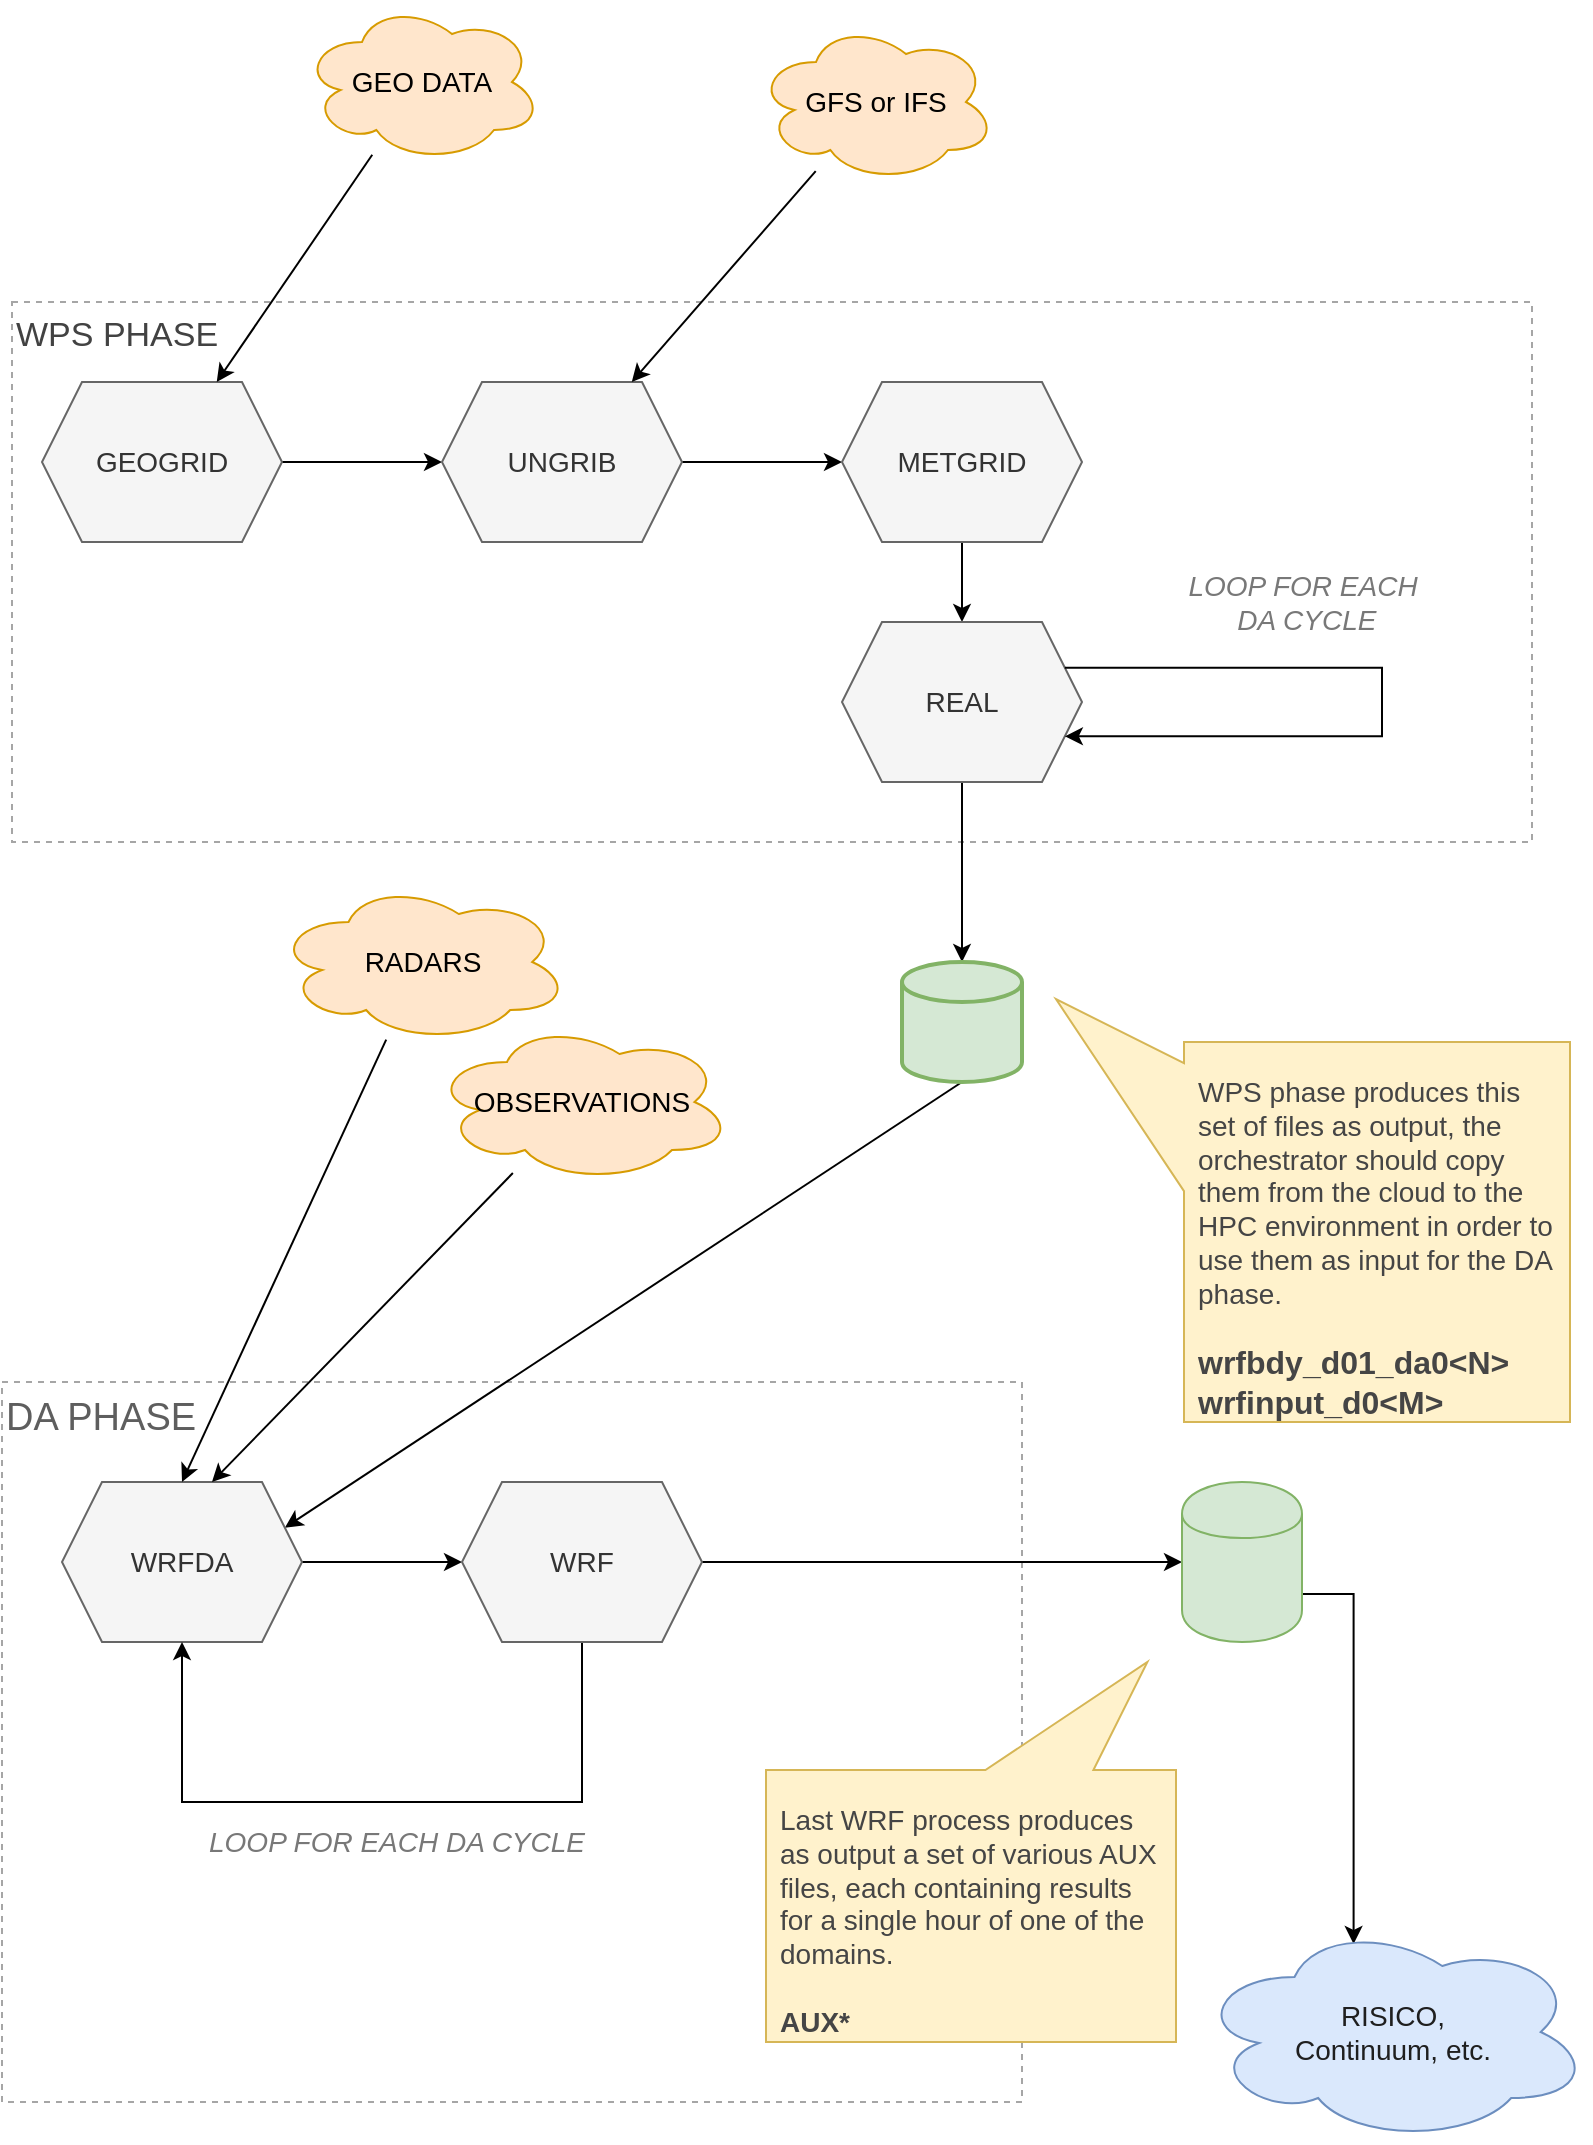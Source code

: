 <mxfile version="23.1.5" type="device">
  <diagram id="S2wTtjFpLe0GDu7HND0W" name="Page-1">
    <mxGraphModel dx="1434" dy="769" grid="1" gridSize="10" guides="1" tooltips="1" connect="1" arrows="1" fold="1" page="1" pageScale="1" pageWidth="850" pageHeight="1100" math="0" shadow="0">
      <root>
        <mxCell id="0" />
        <mxCell id="1" parent="0" />
        <mxCell id="fU0-VgSZ7xX_Alot_kdX-5" value="&lt;font style=&quot;font-size: 19px&quot; color=&quot;#5e5e5e&quot;&gt;DA PHASE&lt;/font&gt;" style="rounded=0;whiteSpace=wrap;html=1;dashed=1;strokeColor=#A6A6A6;align=left;verticalAlign=top;fontColor=#CFCFCF;" parent="1" vertex="1">
          <mxGeometry x="43" y="710" width="510" height="360" as="geometry" />
        </mxCell>
        <mxCell id="fU0-VgSZ7xX_Alot_kdX-4" value="&lt;font color=&quot;#424242&quot; style=&quot;font-size: 17px&quot;&gt;WPS PHASE&lt;/font&gt;" style="rounded=0;whiteSpace=wrap;html=1;dashed=1;strokeColor=#A6A6A6;align=left;verticalAlign=top;fontColor=#CFCFCF;" parent="1" vertex="1">
          <mxGeometry x="48" y="170" width="760" height="270" as="geometry" />
        </mxCell>
        <mxCell id="fU0-VgSZ7xX_Alot_kdX-6" value="&lt;div style=&quot;font-size: 14px&quot;&gt;&lt;font color=&quot;#454545&quot; style=&quot;font-size: 14px&quot;&gt;WPS phase produces this set of files as output, the orchestrator should copy them from the cloud to the HPC environment in order to use them as input for the DA phase.&lt;/font&gt;&lt;/div&gt;&lt;div style=&quot;font-size: 14px&quot;&gt;&lt;font color=&quot;#454545&quot; style=&quot;font-size: 14px&quot;&gt;&lt;br style=&quot;font-size: 14px&quot;&gt;&lt;/font&gt;&lt;/div&gt;&lt;div style=&quot;font-size: 16px&quot;&gt;&lt;font color=&quot;#454545&quot; style=&quot;font-size: 16px&quot;&gt;&lt;b&gt;wrfbdy_d01_da0&amp;lt;N&amp;gt;&lt;/b&gt;&lt;/font&gt;&lt;/div&gt;&lt;div style=&quot;font-size: 16px&quot;&gt;&lt;span style=&quot;color: rgb(69 , 69 , 69)&quot;&gt;&lt;b&gt;&lt;font style=&quot;font-size: 16px&quot;&gt;wrfinput_d0&amp;lt;M&amp;gt;&lt;/font&gt;&lt;/b&gt;&lt;/span&gt;&lt;/div&gt;" style="whiteSpace=wrap;html=1;shape=mxgraph.basic.rectCallout;dx=42.57;dy=64;boundedLbl=1;align=left;fontSize=14;strokeColor=#d6b656;spacingTop=10;spacingLeft=5;direction=south;spacingBottom=10;spacingRight=5;verticalAlign=top;fillColor=#fff2cc;" parent="1" vertex="1">
          <mxGeometry x="570" y="540" width="257" height="190" as="geometry" />
        </mxCell>
        <mxCell id="fU0-VgSZ7xX_Alot_kdX-9" value="" style="edgeStyle=orthogonalEdgeStyle;rounded=0;orthogonalLoop=1;jettySize=auto;html=1;fontSize=14;fontColor=#616161;" parent="1" source="fU0-VgSZ7xX_Alot_kdX-7" target="fU0-VgSZ7xX_Alot_kdX-8" edge="1">
          <mxGeometry relative="1" as="geometry" />
        </mxCell>
        <mxCell id="fU0-VgSZ7xX_Alot_kdX-7" value="GEOGRID" style="shape=hexagon;perimeter=hexagonPerimeter2;whiteSpace=wrap;html=1;fixedSize=1;strokeColor=#666666;fontSize=14;align=center;fontColor=#333333;fillColor=#f5f5f5;" parent="1" vertex="1">
          <mxGeometry x="63" y="210" width="120" height="80" as="geometry" />
        </mxCell>
        <mxCell id="fU0-VgSZ7xX_Alot_kdX-11" value="" style="edgeStyle=orthogonalEdgeStyle;rounded=0;orthogonalLoop=1;jettySize=auto;html=1;fontSize=14;fontColor=#616161;" parent="1" source="fU0-VgSZ7xX_Alot_kdX-8" target="fU0-VgSZ7xX_Alot_kdX-10" edge="1">
          <mxGeometry relative="1" as="geometry" />
        </mxCell>
        <mxCell id="fU0-VgSZ7xX_Alot_kdX-8" value="UNGRIB" style="shape=hexagon;perimeter=hexagonPerimeter2;whiteSpace=wrap;html=1;fixedSize=1;strokeColor=#666666;fontSize=14;align=center;fontColor=#333333;fillColor=#f5f5f5;" parent="1" vertex="1">
          <mxGeometry x="263" y="210" width="120" height="80" as="geometry" />
        </mxCell>
        <mxCell id="fU0-VgSZ7xX_Alot_kdX-13" value="" style="edgeStyle=orthogonalEdgeStyle;rounded=0;orthogonalLoop=1;jettySize=auto;html=1;fontSize=14;fontColor=#616161;" parent="1" source="fU0-VgSZ7xX_Alot_kdX-10" target="fU0-VgSZ7xX_Alot_kdX-12" edge="1">
          <mxGeometry relative="1" as="geometry" />
        </mxCell>
        <mxCell id="fU0-VgSZ7xX_Alot_kdX-10" value="METGRID" style="shape=hexagon;perimeter=hexagonPerimeter2;whiteSpace=wrap;html=1;fixedSize=1;strokeColor=#666666;fontSize=14;align=center;fontColor=#333333;fillColor=#f5f5f5;" parent="1" vertex="1">
          <mxGeometry x="463" y="210" width="120" height="80" as="geometry" />
        </mxCell>
        <mxCell id="fU0-VgSZ7xX_Alot_kdX-18" value="" style="rounded=0;orthogonalLoop=1;jettySize=auto;html=1;fontSize=14;fontColor=#787878;exitX=0.5;exitY=1;exitDx=0;exitDy=0;exitPerimeter=0;entryX=1;entryY=0.25;entryDx=0;entryDy=0;" parent="1" source="fU0-VgSZ7xX_Alot_kdX-27" target="fU0-VgSZ7xX_Alot_kdX-19" edge="1">
          <mxGeometry relative="1" as="geometry">
            <mxPoint x="523" y="490.0" as="targetPoint" />
          </mxGeometry>
        </mxCell>
        <mxCell id="fU0-VgSZ7xX_Alot_kdX-29" value="" style="edgeStyle=orthogonalEdgeStyle;curved=1;rounded=0;orthogonalLoop=1;jettySize=auto;html=1;fontSize=14;fontColor=#787878;entryX=0.5;entryY=0;entryDx=0;entryDy=0;entryPerimeter=0;" parent="1" source="fU0-VgSZ7xX_Alot_kdX-12" target="fU0-VgSZ7xX_Alot_kdX-27" edge="1">
          <mxGeometry relative="1" as="geometry" />
        </mxCell>
        <mxCell id="fU0-VgSZ7xX_Alot_kdX-12" value="REAL" style="shape=hexagon;perimeter=hexagonPerimeter2;whiteSpace=wrap;html=1;fixedSize=1;strokeColor=#666666;fontSize=14;align=center;fontColor=#333333;fillColor=#f5f5f5;" parent="1" vertex="1">
          <mxGeometry x="463" y="330" width="120" height="80" as="geometry" />
        </mxCell>
        <mxCell id="fU0-VgSZ7xX_Alot_kdX-21" value="" style="edgeStyle=none;rounded=0;orthogonalLoop=1;jettySize=auto;html=1;fontSize=14;fontColor=#787878;" parent="1" source="fU0-VgSZ7xX_Alot_kdX-19" target="fU0-VgSZ7xX_Alot_kdX-20" edge="1">
          <mxGeometry relative="1" as="geometry" />
        </mxCell>
        <mxCell id="fU0-VgSZ7xX_Alot_kdX-19" value="WRFDA" style="shape=hexagon;perimeter=hexagonPerimeter2;whiteSpace=wrap;html=1;fixedSize=1;strokeColor=#666666;fontSize=14;align=center;fontColor=#333333;fillColor=#f5f5f5;" parent="1" vertex="1">
          <mxGeometry x="73" y="760" width="120" height="80" as="geometry" />
        </mxCell>
        <mxCell id="fU0-VgSZ7xX_Alot_kdX-23" value="" style="edgeStyle=orthogonalEdgeStyle;rounded=0;orthogonalLoop=1;jettySize=auto;html=1;fontSize=14;fontColor=#787878;entryX=0.5;entryY=1;entryDx=0;entryDy=0;exitX=0.5;exitY=1;exitDx=0;exitDy=0;" parent="1" source="fU0-VgSZ7xX_Alot_kdX-20" target="fU0-VgSZ7xX_Alot_kdX-19" edge="1">
          <mxGeometry relative="1" as="geometry">
            <mxPoint x="473" y="800.0" as="targetPoint" />
            <Array as="points">
              <mxPoint x="333" y="920" />
              <mxPoint x="133" y="920" />
            </Array>
          </mxGeometry>
        </mxCell>
        <mxCell id="fU0-VgSZ7xX_Alot_kdX-25" value="LOOP FOR EACH DA CYCLE" style="edgeLabel;html=1;align=center;verticalAlign=middle;resizable=0;points=[];fontSize=14;fontColor=#787878;fontStyle=2" parent="fU0-VgSZ7xX_Alot_kdX-23" vertex="1" connectable="0">
          <mxGeometry x="0.392" y="-2" relative="1" as="geometry">
            <mxPoint x="77.14" y="22" as="offset" />
          </mxGeometry>
        </mxCell>
        <mxCell id="fU0-VgSZ7xX_Alot_kdX-32" value="" style="edgeStyle=orthogonalEdgeStyle;curved=1;rounded=0;orthogonalLoop=1;jettySize=auto;html=1;fontSize=14;fontColor=#787878;" parent="1" source="fU0-VgSZ7xX_Alot_kdX-20" target="fU0-VgSZ7xX_Alot_kdX-31" edge="1">
          <mxGeometry relative="1" as="geometry" />
        </mxCell>
        <mxCell id="fU0-VgSZ7xX_Alot_kdX-20" value="WRF" style="shape=hexagon;perimeter=hexagonPerimeter2;whiteSpace=wrap;html=1;fixedSize=1;strokeColor=#666666;fontSize=14;align=center;fontColor=#333333;fillColor=#f5f5f5;" parent="1" vertex="1">
          <mxGeometry x="273" y="760" width="120" height="80" as="geometry" />
        </mxCell>
        <mxCell id="fU0-VgSZ7xX_Alot_kdX-27" value="" style="strokeWidth=2;html=1;shape=mxgraph.flowchart.database;whiteSpace=wrap;fontSize=14;align=center;fillColor=#d5e8d4;strokeColor=#82b366;" parent="1" vertex="1">
          <mxGeometry x="493" y="500" width="60" height="60" as="geometry" />
        </mxCell>
        <mxCell id="fU0-VgSZ7xX_Alot_kdX-38" value="" style="edgeStyle=orthogonalEdgeStyle;rounded=0;orthogonalLoop=1;jettySize=auto;html=1;fontSize=14;fontColor=#787878;entryX=0.4;entryY=0.1;entryDx=0;entryDy=0;entryPerimeter=0;exitX=1;exitY=0.7;exitDx=0;exitDy=0;" parent="1" source="fU0-VgSZ7xX_Alot_kdX-31" target="fU0-VgSZ7xX_Alot_kdX-36" edge="1">
          <mxGeometry relative="1" as="geometry">
            <mxPoint x="743" y="800" as="targetPoint" />
          </mxGeometry>
        </mxCell>
        <mxCell id="fU0-VgSZ7xX_Alot_kdX-31" value="" style="shape=cylinder;whiteSpace=wrap;html=1;boundedLbl=1;backgroundOutline=1;fontSize=14;strokeColor=#82b366;fillColor=#d5e8d4;" parent="1" vertex="1">
          <mxGeometry x="633" y="760" width="60" height="80" as="geometry" />
        </mxCell>
        <mxCell id="fU0-VgSZ7xX_Alot_kdX-33" value="&lt;div style=&quot;font-size: 14px&quot;&gt;&lt;font color=&quot;#454545&quot;&gt;Last WRF process produces as output a set of various AUX files, each containing results for a single hour of one of the domains.&lt;br&gt;&lt;br&gt;&lt;b&gt;AUX*&lt;/b&gt;&lt;/font&gt;&lt;/div&gt;" style="whiteSpace=wrap;html=1;shape=mxgraph.basic.rectCallout;dx=68.29;dy=54;boundedLbl=1;align=left;fontSize=14;strokeColor=#d6b656;spacingTop=10;spacingLeft=5;direction=west;spacingBottom=10;spacingRight=5;verticalAlign=top;fillColor=#fff2cc;" parent="1" vertex="1">
          <mxGeometry x="425" y="850" width="205" height="190" as="geometry" />
        </mxCell>
        <mxCell id="fU0-VgSZ7xX_Alot_kdX-15" value="" style="edgeStyle=orthogonalEdgeStyle;rounded=0;orthogonalLoop=1;jettySize=auto;html=1;fontSize=14;fontColor=#616161;entryX=1;entryY=0.75;entryDx=0;entryDy=0;exitX=1;exitY=0.25;exitDx=0;exitDy=0;" parent="1" source="fU0-VgSZ7xX_Alot_kdX-12" target="fU0-VgSZ7xX_Alot_kdX-12" edge="1">
          <mxGeometry relative="1" as="geometry">
            <mxPoint x="476" y="340" as="sourcePoint" />
            <mxPoint x="583" y="400" as="targetPoint" />
            <Array as="points">
              <mxPoint x="733" y="353" />
              <mxPoint x="733" y="387" />
            </Array>
          </mxGeometry>
        </mxCell>
        <mxCell id="fU0-VgSZ7xX_Alot_kdX-16" value="LOOP FOR EACH&lt;br&gt;&amp;nbsp;DA CYCLE" style="edgeLabel;html=1;align=center;verticalAlign=middle;resizable=0;points=[];fontSize=14;fontStyle=2;fontColor=#787878;" parent="fU0-VgSZ7xX_Alot_kdX-15" vertex="1" connectable="0">
          <mxGeometry x="-0.7" relative="1" as="geometry">
            <mxPoint x="65.71" y="-32.86" as="offset" />
          </mxGeometry>
        </mxCell>
        <mxCell id="fU0-VgSZ7xX_Alot_kdX-36" value="&lt;font color=&quot;#1f1f1f&quot;&gt;RISICO, &lt;br&gt;Continuum, etc.&lt;/font&gt;" style="ellipse;shape=cloud;whiteSpace=wrap;html=1;strokeColor=#6c8ebf;fontSize=14;align=center;fillColor=#dae8fc;" parent="1" vertex="1">
          <mxGeometry x="640" y="980" width="197" height="110" as="geometry" />
        </mxCell>
        <mxCell id="fU0-VgSZ7xX_Alot_kdX-42" value="" style="rounded=0;orthogonalLoop=1;jettySize=auto;html=1;fontSize=14;fontColor=#787878;" parent="1" source="fU0-VgSZ7xX_Alot_kdX-39" target="fU0-VgSZ7xX_Alot_kdX-8" edge="1">
          <mxGeometry relative="1" as="geometry" />
        </mxCell>
        <mxCell id="fU0-VgSZ7xX_Alot_kdX-39" value="GFS or IFS" style="ellipse;shape=cloud;whiteSpace=wrap;html=1;strokeColor=#d79b00;fontSize=14;align=center;fillColor=#ffe6cc;" parent="1" vertex="1">
          <mxGeometry x="420" y="30" width="120" height="80" as="geometry" />
        </mxCell>
        <mxCell id="fU0-VgSZ7xX_Alot_kdX-41" value="" style="rounded=0;orthogonalLoop=1;jettySize=auto;html=1;fontSize=14;fontColor=#787878;" parent="1" source="fU0-VgSZ7xX_Alot_kdX-40" target="fU0-VgSZ7xX_Alot_kdX-7" edge="1">
          <mxGeometry relative="1" as="geometry" />
        </mxCell>
        <mxCell id="fU0-VgSZ7xX_Alot_kdX-40" value="GEO DATA" style="ellipse;shape=cloud;whiteSpace=wrap;html=1;strokeColor=#d79b00;fontSize=14;align=center;fillColor=#ffe6cc;" parent="1" vertex="1">
          <mxGeometry x="193" y="20" width="120" height="80" as="geometry" />
        </mxCell>
        <mxCell id="fU0-VgSZ7xX_Alot_kdX-44" value="" style="rounded=0;orthogonalLoop=1;jettySize=auto;html=1;fontSize=14;fontColor=#787878;entryX=0.5;entryY=0;entryDx=0;entryDy=0;" parent="1" source="fU0-VgSZ7xX_Alot_kdX-43" target="fU0-VgSZ7xX_Alot_kdX-19" edge="1">
          <mxGeometry relative="1" as="geometry" />
        </mxCell>
        <mxCell id="fU0-VgSZ7xX_Alot_kdX-43" value="RADARS" style="ellipse;shape=cloud;whiteSpace=wrap;html=1;strokeColor=#d79b00;fontSize=14;align=center;fillColor=#ffe6cc;" parent="1" vertex="1">
          <mxGeometry x="179.5" y="460" width="147" height="80" as="geometry" />
        </mxCell>
        <mxCell id="fU0-VgSZ7xX_Alot_kdX-46" value="" style="edgeStyle=none;rounded=0;orthogonalLoop=1;jettySize=auto;html=1;fontSize=14;fontColor=#787878;entryX=0.625;entryY=0;entryDx=0;entryDy=0;" parent="1" source="fU0-VgSZ7xX_Alot_kdX-45" target="fU0-VgSZ7xX_Alot_kdX-19" edge="1">
          <mxGeometry relative="1" as="geometry" />
        </mxCell>
        <mxCell id="fU0-VgSZ7xX_Alot_kdX-45" value="OBSERVATIONS" style="ellipse;shape=cloud;whiteSpace=wrap;html=1;strokeColor=#d79b00;fontSize=14;align=center;fillColor=#ffe6cc;" parent="1" vertex="1">
          <mxGeometry x="258" y="530" width="150" height="80" as="geometry" />
        </mxCell>
      </root>
    </mxGraphModel>
  </diagram>
</mxfile>
